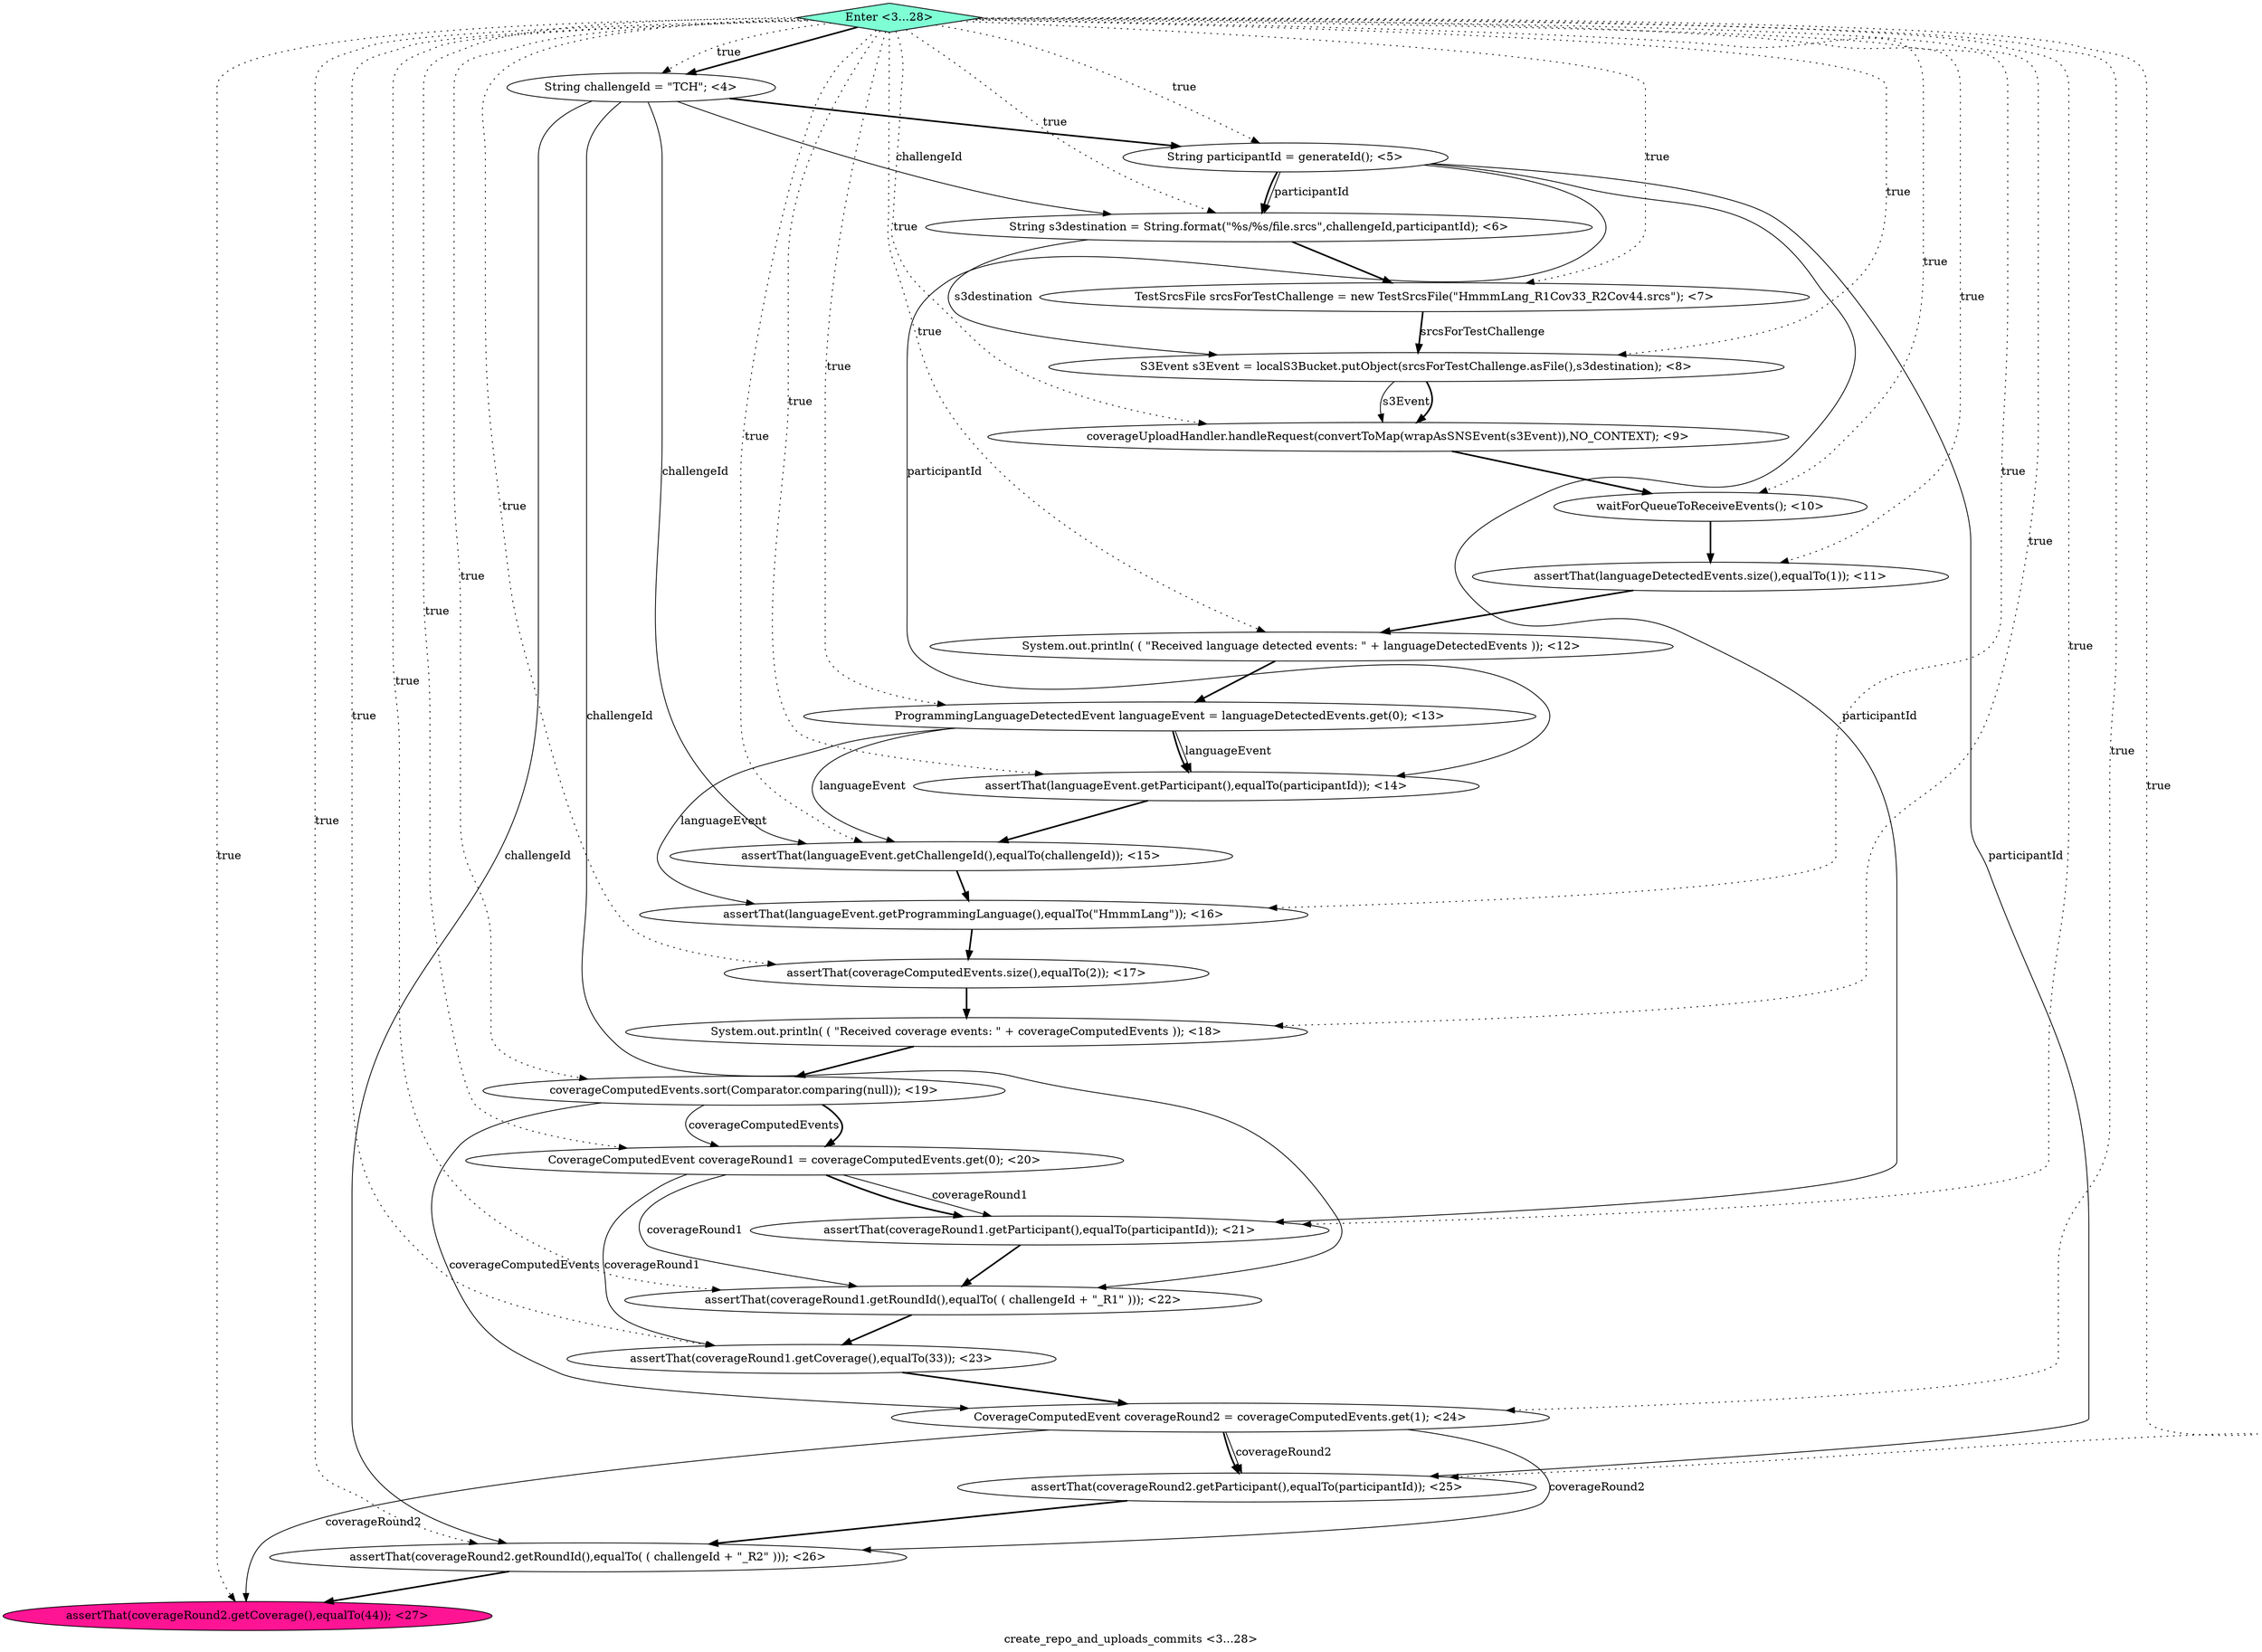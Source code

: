 digraph PDG {
label = "create_repo_and_uploads_commits <3...28>";
0.20 [style = filled, label = "CoverageComputedEvent coverageRound2 = coverageComputedEvents.get(1); <24>", fillcolor = white, shape = ellipse];
0.4 [style = filled, label = "S3Event s3Event = localS3Bucket.putObject(srcsForTestChallenge.asFile(),s3destination); <8>", fillcolor = white, shape = ellipse];
0.1 [style = filled, label = "String participantId = generateId(); <5>", fillcolor = white, shape = ellipse];
0.21 [style = filled, label = "assertThat(coverageRound2.getParticipant(),equalTo(participantId)); <25>", fillcolor = white, shape = ellipse];
0.23 [style = filled, label = "assertThat(coverageRound2.getCoverage(),equalTo(44)); <27>", fillcolor = deeppink, shape = ellipse];
0.18 [style = filled, label = "assertThat(coverageRound1.getRoundId(),equalTo( ( challengeId + \"_R1\" ))); <22>", fillcolor = white, shape = ellipse];
0.12 [style = filled, label = "assertThat(languageEvent.getProgrammingLanguage(),equalTo(\"HmmmLang\")); <16>", fillcolor = white, shape = ellipse];
0.13 [style = filled, label = "assertThat(coverageComputedEvents.size(),equalTo(2)); <17>", fillcolor = white, shape = ellipse];
0.16 [style = filled, label = "CoverageComputedEvent coverageRound1 = coverageComputedEvents.get(0); <20>", fillcolor = white, shape = ellipse];
0.9 [style = filled, label = "ProgrammingLanguageDetectedEvent languageEvent = languageDetectedEvents.get(0); <13>", fillcolor = white, shape = ellipse];
0.19 [style = filled, label = "assertThat(coverageRound1.getCoverage(),equalTo(33)); <23>", fillcolor = white, shape = ellipse];
0.24 [style = filled, label = "Enter <3...28>", fillcolor = aquamarine, shape = diamond];
0.11 [style = filled, label = "assertThat(languageEvent.getChallengeId(),equalTo(challengeId)); <15>", fillcolor = white, shape = ellipse];
0.15 [style = filled, label = "coverageComputedEvents.sort(Comparator.comparing(null)); <19>", fillcolor = white, shape = ellipse];
0.22 [style = filled, label = "assertThat(coverageRound2.getRoundId(),equalTo( ( challengeId + \"_R2\" ))); <26>", fillcolor = white, shape = ellipse];
0.6 [style = filled, label = "waitForQueueToReceiveEvents(); <10>", fillcolor = white, shape = ellipse];
0.10 [style = filled, label = "assertThat(languageEvent.getParticipant(),equalTo(participantId)); <14>", fillcolor = white, shape = ellipse];
0.8 [style = filled, label = "System.out.println( ( \"Received language detected events: \" + languageDetectedEvents )); <12>", fillcolor = white, shape = ellipse];
0.7 [style = filled, label = "assertThat(languageDetectedEvents.size(),equalTo(1)); <11>", fillcolor = white, shape = ellipse];
0.17 [style = filled, label = "assertThat(coverageRound1.getParticipant(),equalTo(participantId)); <21>", fillcolor = white, shape = ellipse];
0.3 [style = filled, label = "TestSrcsFile srcsForTestChallenge = new TestSrcsFile(\"HmmmLang_R1Cov33_R2Cov44.srcs\"); <7>", fillcolor = white, shape = ellipse];
0.0 [style = filled, label = "String challengeId = \"TCH\"; <4>", fillcolor = white, shape = ellipse];
0.14 [style = filled, label = "System.out.println( ( \"Received coverage events: \" + coverageComputedEvents )); <18>", fillcolor = white, shape = ellipse];
0.2 [style = filled, label = "String s3destination = String.format(\"%s/%s/file.srcs\",challengeId,participantId); <6>", fillcolor = white, shape = ellipse];
0.5 [style = filled, label = "coverageUploadHandler.handleRequest(convertToMap(wrapAsSNSEvent(s3Event)),NO_CONTEXT); <9>", fillcolor = white, shape = ellipse];
0.0 -> 0.1 [style = bold, label=""];
0.0 -> 0.2 [style = solid, label="challengeId"];
0.0 -> 0.11 [style = solid, label="challengeId"];
0.0 -> 0.18 [style = solid, label="challengeId"];
0.0 -> 0.22 [style = solid, label="challengeId"];
0.1 -> 0.2 [style = solid, label="participantId"];
0.1 -> 0.2 [style = bold, label=""];
0.1 -> 0.10 [style = solid, label="participantId"];
0.1 -> 0.17 [style = solid, label="participantId"];
0.1 -> 0.21 [style = solid, label="participantId"];
0.2 -> 0.3 [style = bold, label=""];
0.2 -> 0.4 [style = solid, label="s3destination"];
0.3 -> 0.4 [style = solid, label="srcsForTestChallenge"];
0.3 -> 0.4 [style = bold, label=""];
0.4 -> 0.5 [style = solid, label="s3Event"];
0.4 -> 0.5 [style = bold, label=""];
0.5 -> 0.6 [style = bold, label=""];
0.6 -> 0.7 [style = bold, label=""];
0.7 -> 0.8 [style = bold, label=""];
0.8 -> 0.9 [style = bold, label=""];
0.9 -> 0.10 [style = solid, label="languageEvent"];
0.9 -> 0.10 [style = bold, label=""];
0.9 -> 0.11 [style = solid, label="languageEvent"];
0.9 -> 0.12 [style = solid, label="languageEvent"];
0.10 -> 0.11 [style = bold, label=""];
0.11 -> 0.12 [style = bold, label=""];
0.12 -> 0.13 [style = bold, label=""];
0.13 -> 0.14 [style = bold, label=""];
0.14 -> 0.15 [style = bold, label=""];
0.15 -> 0.16 [style = solid, label="coverageComputedEvents"];
0.15 -> 0.16 [style = bold, label=""];
0.15 -> 0.20 [style = solid, label="coverageComputedEvents"];
0.16 -> 0.17 [style = solid, label="coverageRound1"];
0.16 -> 0.17 [style = bold, label=""];
0.16 -> 0.18 [style = solid, label="coverageRound1"];
0.16 -> 0.19 [style = solid, label="coverageRound1"];
0.17 -> 0.18 [style = bold, label=""];
0.18 -> 0.19 [style = bold, label=""];
0.19 -> 0.20 [style = bold, label=""];
0.20 -> 0.21 [style = solid, label="coverageRound2"];
0.20 -> 0.21 [style = bold, label=""];
0.20 -> 0.22 [style = solid, label="coverageRound2"];
0.20 -> 0.23 [style = solid, label="coverageRound2"];
0.21 -> 0.22 [style = bold, label=""];
0.22 -> 0.23 [style = bold, label=""];
0.24 -> 0.0 [style = dotted, label="true"];
0.24 -> 0.0 [style = bold, label=""];
0.24 -> 0.1 [style = dotted, label="true"];
0.24 -> 0.2 [style = dotted, label="true"];
0.24 -> 0.3 [style = dotted, label="true"];
0.24 -> 0.4 [style = dotted, label="true"];
0.24 -> 0.5 [style = dotted, label="true"];
0.24 -> 0.6 [style = dotted, label="true"];
0.24 -> 0.7 [style = dotted, label="true"];
0.24 -> 0.8 [style = dotted, label="true"];
0.24 -> 0.9 [style = dotted, label="true"];
0.24 -> 0.10 [style = dotted, label="true"];
0.24 -> 0.11 [style = dotted, label="true"];
0.24 -> 0.12 [style = dotted, label="true"];
0.24 -> 0.13 [style = dotted, label="true"];
0.24 -> 0.14 [style = dotted, label="true"];
0.24 -> 0.15 [style = dotted, label="true"];
0.24 -> 0.16 [style = dotted, label="true"];
0.24 -> 0.17 [style = dotted, label="true"];
0.24 -> 0.18 [style = dotted, label="true"];
0.24 -> 0.19 [style = dotted, label="true"];
0.24 -> 0.20 [style = dotted, label="true"];
0.24 -> 0.21 [style = dotted, label="true"];
0.24 -> 0.22 [style = dotted, label="true"];
0.24 -> 0.23 [style = dotted, label="true"];
}
